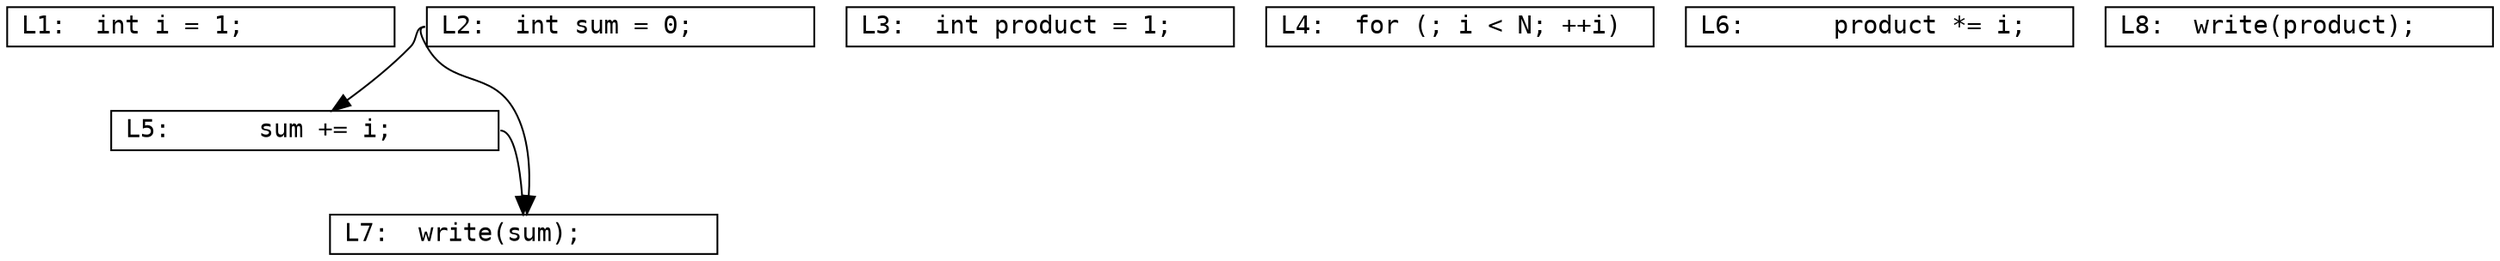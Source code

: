 digraph G {
  graph [splines=true];
  
  node [fontname="Monospace"];
  node [shape=rect];
  node [fixedsize=true];
  node [width=3,height=.3];

  L1 [label="L1:  int i = 1;        \l", pos="0,3.5!"];
  L2 [label="L2:  int sum = 0;      \l", pos="0,3.0!"];  
  L3 [label="L3:  int product = 1;  \l", pos="0,2.5!"];
  L4 [label="L4:  for (; i < N; ++i)\l", pos="0,2.0!"];
  L5 [label="L5:      sum += i;     \l", pos="0,1.5!"];
  L6 [label="L6:      product *= i; \l", pos="0,1.0!"];
  L7 [label="L7:  write(sum);       \l", pos="0,0.5!"];
  L8 [label="L8:  write(product);   \l", pos="0,0.0!"];

  L2:w -> L5;
  L2:w -> L7;
  L5:e -> L7;
}